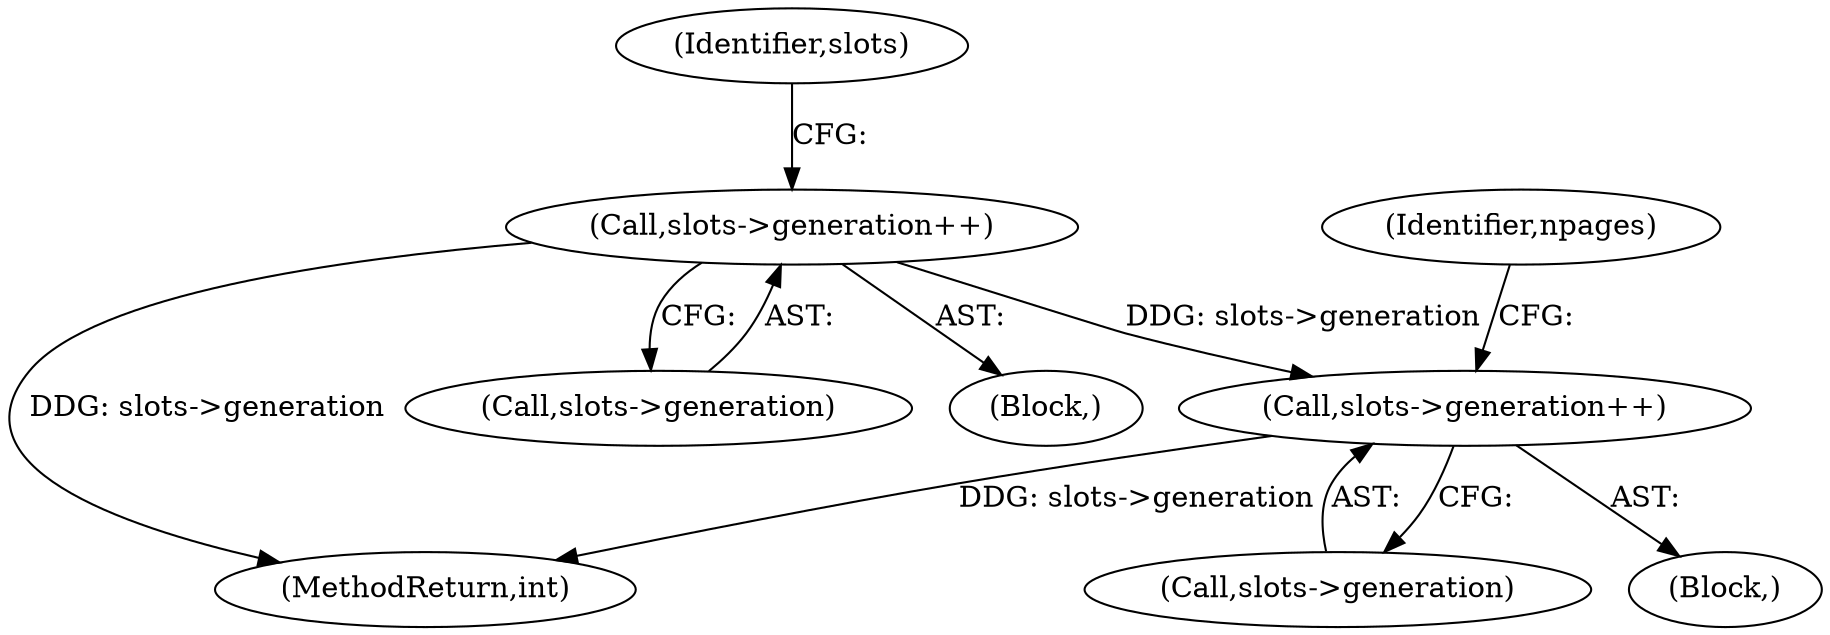 digraph "0_linux_fa3d315a4ce2c0891cdde262562e710d95fba19e@pointer" {
"1000585" [label="(Call,slots->generation++)"];
"1000504" [label="(Call,slots->generation++)"];
"1000512" [label="(Identifier,slots)"];
"1000586" [label="(Call,slots->generation)"];
"1000591" [label="(Identifier,npages)"];
"1000643" [label="(MethodReturn,int)"];
"1000117" [label="(Block,)"];
"1000505" [label="(Call,slots->generation)"];
"1000465" [label="(Block,)"];
"1000585" [label="(Call,slots->generation++)"];
"1000504" [label="(Call,slots->generation++)"];
"1000585" -> "1000117"  [label="AST: "];
"1000585" -> "1000586"  [label="CFG: "];
"1000586" -> "1000585"  [label="AST: "];
"1000591" -> "1000585"  [label="CFG: "];
"1000585" -> "1000643"  [label="DDG: slots->generation"];
"1000504" -> "1000585"  [label="DDG: slots->generation"];
"1000504" -> "1000465"  [label="AST: "];
"1000504" -> "1000505"  [label="CFG: "];
"1000505" -> "1000504"  [label="AST: "];
"1000512" -> "1000504"  [label="CFG: "];
"1000504" -> "1000643"  [label="DDG: slots->generation"];
}

